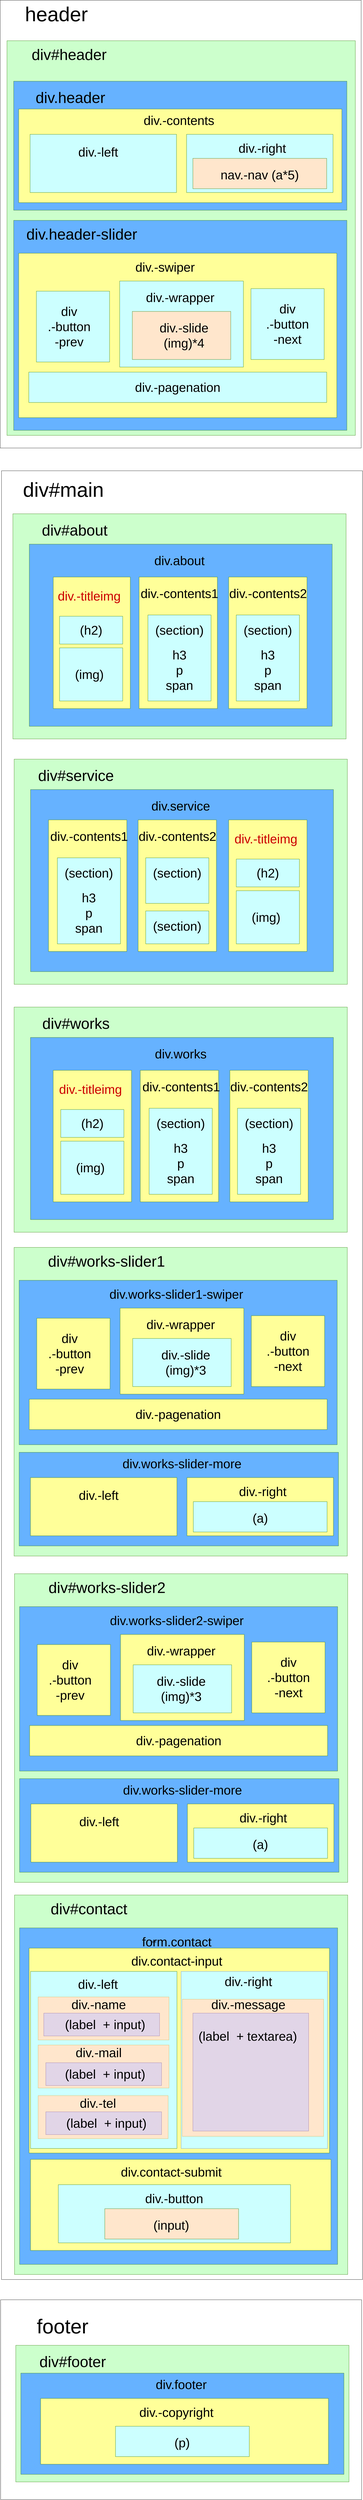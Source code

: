 <mxfile>
    <diagram id="SewuDVyJtnIyIofYorJH" name="ページ1">
        <mxGraphModel dx="1600" dy="2600" grid="1" gridSize="10" guides="1" tooltips="1" connect="1" arrows="1" fold="1" page="1" pageScale="1" pageWidth="1500" pageHeight="10000" math="0" shadow="0">
            <root>
                <mxCell id="0"/>
                <mxCell id="1" parent="0"/>
                <mxCell id="4" value="" style="rounded=0;whiteSpace=wrap;html=1;fillColor=#FFFFFF;" parent="1" vertex="1">
                    <mxGeometry x="35" y="1940" width="1430" height="7150" as="geometry"/>
                </mxCell>
                <mxCell id="236" value="" style="rounded=0;whiteSpace=wrap;html=1;fillColor=#CCFFCC;fontColor=#ffffff;strokeColor=#2D7600;" parent="1" vertex="1">
                    <mxGeometry x="86.5" y="7570" width="1320" height="1500" as="geometry"/>
                </mxCell>
                <mxCell id="238" value="" style="rounded=0;whiteSpace=wrap;html=1;fillColor=#66B2FF;fontColor=#ffffff;strokeColor=#2D7600;" parent="1" vertex="1">
                    <mxGeometry x="106.5" y="7700" width="1260" height="1330" as="geometry"/>
                </mxCell>
                <mxCell id="283" value="" style="rounded=0;whiteSpace=wrap;html=1;fillColor=#FFFF99;fontColor=#ffffff;strokeColor=#2D7600;" parent="1" vertex="1">
                    <mxGeometry x="144.12" y="7780" width="1190" height="810" as="geometry"/>
                </mxCell>
                <mxCell id="279" value="" style="rounded=0;whiteSpace=wrap;html=1;fillColor=#CCFFFF;strokeColor=#6c8ebf;" parent="1" vertex="1">
                    <mxGeometry x="746.5" y="7872" width="580" height="700" as="geometry"/>
                </mxCell>
                <mxCell id="278" value="" style="rounded=0;whiteSpace=wrap;html=1;fillColor=#CCFFFF;fontColor=#ffffff;strokeColor=#2D7600;" parent="1" vertex="1">
                    <mxGeometry x="150" y="7872" width="580" height="700" as="geometry"/>
                </mxCell>
                <mxCell id="273" value="" style="rounded=0;whiteSpace=wrap;html=1;fillColor=#FFFF99;fontColor=#ffffff;strokeColor=#2D7600;" parent="1" vertex="1">
                    <mxGeometry x="150" y="8615" width="1190" height="360" as="geometry"/>
                </mxCell>
                <mxCell id="3" value="" style="rounded=0;whiteSpace=wrap;html=1;fillColor=#FFFFFF;" parent="1" vertex="1">
                    <mxGeometry x="29.75" y="80" width="1430" height="1770" as="geometry"/>
                </mxCell>
                <mxCell id="269" value="" style="rounded=0;whiteSpace=wrap;html=1;fillColor=#CCFFCC;fontColor=#ffffff;strokeColor=#2D7600;" parent="1" vertex="1">
                    <mxGeometry x="56.63" y="240" width="1380" height="1560" as="geometry"/>
                </mxCell>
                <mxCell id="5" value="" style="rounded=0;whiteSpace=wrap;html=1;fillColor=#FFFFFF;" parent="1" vertex="1">
                    <mxGeometry x="31.5" y="9170" width="1430" height="790" as="geometry"/>
                </mxCell>
                <mxCell id="6" value="Text" style="text;html=1;strokeColor=none;fillColor=none;align=center;verticalAlign=middle;whiteSpace=wrap;rounded=0;" parent="1" vertex="1">
                    <mxGeometry x="603.13" y="1120" width="60" height="30" as="geometry"/>
                </mxCell>
                <mxCell id="7" value="header" style="text;html=1;align=center;verticalAlign=middle;whiteSpace=wrap;rounded=0;fontColor=#000000;fontSize=80;" parent="1" vertex="1">
                    <mxGeometry x="34.75" y="80" width="435" height="110" as="geometry"/>
                </mxCell>
                <mxCell id="8" value="div#main" style="text;html=1;align=center;verticalAlign=middle;whiteSpace=wrap;rounded=0;fontColor=#000000;fontSize=80;" parent="1" vertex="1">
                    <mxGeometry x="60" y="1960" width="440" height="110" as="geometry"/>
                </mxCell>
                <mxCell id="9" value="footer" style="text;html=1;align=center;verticalAlign=middle;whiteSpace=wrap;rounded=0;fontColor=#000000;fontSize=80;" parent="1" vertex="1">
                    <mxGeometry x="56.63" y="9220" width="440" height="110" as="geometry"/>
                </mxCell>
                <mxCell id="10" value="" style="rounded=0;whiteSpace=wrap;html=1;fillColor=#66B2FF;fontColor=#ffffff;strokeColor=#2D7600;" parent="1" vertex="1">
                    <mxGeometry x="83.13" y="400" width="1320" height="510" as="geometry"/>
                </mxCell>
                <mxCell id="11" value="div.header" style="text;html=1;align=center;verticalAlign=middle;whiteSpace=wrap;rounded=0;fontColor=#000000;fontSize=60;" parent="1" vertex="1">
                    <mxGeometry x="88.13" y="410" width="440" height="110" as="geometry"/>
                </mxCell>
                <mxCell id="12" value="" style="rounded=0;whiteSpace=wrap;html=1;fillColor=#FFFF99;fontColor=#ffffff;strokeColor=#2D7600;" parent="1" vertex="1">
                    <mxGeometry x="103.13" y="510" width="1280" height="370" as="geometry"/>
                </mxCell>
                <mxCell id="15" value="" style="rounded=0;whiteSpace=wrap;html=1;fillColor=#CCFFFF;fontColor=#ffffff;strokeColor=#2D7600;" parent="1" vertex="1">
                    <mxGeometry x="768.13" y="610" width="580" height="230" as="geometry"/>
                </mxCell>
                <mxCell id="16" value="div.-right" style="text;html=1;align=center;verticalAlign=middle;whiteSpace=wrap;rounded=0;fontColor=#000000;fontSize=50;" parent="1" vertex="1">
                    <mxGeometry x="848.13" y="610" width="440" height="110" as="geometry"/>
                </mxCell>
                <mxCell id="17" value="" style="rounded=0;whiteSpace=wrap;html=1;fillColor=#FFE6CC;fontColor=#ffffff;strokeColor=#2D7600;" parent="1" vertex="1">
                    <mxGeometry x="793.13" y="705" width="530" height="120" as="geometry"/>
                </mxCell>
                <mxCell id="18" value="nav.-nav (a*5)" style="text;html=1;align=center;verticalAlign=middle;whiteSpace=wrap;rounded=0;fontColor=#000000;fontSize=50;" parent="1" vertex="1">
                    <mxGeometry x="838.13" y="715" width="440" height="110" as="geometry"/>
                </mxCell>
                <mxCell id="19" value="" style="rounded=0;whiteSpace=wrap;html=1;fillColor=#66B2FF;fontColor=#ffffff;strokeColor=#2D7600;" parent="1" vertex="1">
                    <mxGeometry x="83.13" y="950" width="1320" height="830" as="geometry"/>
                </mxCell>
                <mxCell id="20" value="div.header-slider" style="text;html=1;align=center;verticalAlign=middle;whiteSpace=wrap;rounded=0;fontColor=#000000;fontSize=60;" parent="1" vertex="1">
                    <mxGeometry x="83.13" y="950" width="540" height="110" as="geometry"/>
                </mxCell>
                <mxCell id="21" value="" style="rounded=0;whiteSpace=wrap;html=1;fillColor=#FFFF99;fontColor=#ffffff;strokeColor=#2D7600;" parent="1" vertex="1">
                    <mxGeometry x="103.13" y="1080" width="1260" height="650" as="geometry"/>
                </mxCell>
                <mxCell id="22" value="div.-swiper" style="text;html=1;align=center;verticalAlign=middle;whiteSpace=wrap;rounded=0;fontColor=#000000;fontSize=50;" parent="1" vertex="1">
                    <mxGeometry x="463.13" y="1080" width="440" height="110" as="geometry"/>
                </mxCell>
                <mxCell id="24" value="" style="rounded=0;whiteSpace=wrap;html=1;fillColor=#CCFFFF;fontColor=#ffffff;strokeColor=#2D7600;" parent="1" vertex="1">
                    <mxGeometry x="503.13" y="1190" width="490" height="340" as="geometry"/>
                </mxCell>
                <mxCell id="25" value="div.-wrapper" style="text;html=1;align=center;verticalAlign=middle;whiteSpace=wrap;rounded=0;fontColor=#000000;fontSize=50;" parent="1" vertex="1">
                    <mxGeometry x="523.13" y="1210" width="440" height="90" as="geometry"/>
                </mxCell>
                <mxCell id="26" value="" style="rounded=0;whiteSpace=wrap;html=1;fillColor=#CCFFFF;fontColor=#ffffff;strokeColor=#2D7600;" parent="1" vertex="1">
                    <mxGeometry x="173.13" y="1230" width="290" height="280" as="geometry"/>
                </mxCell>
                <mxCell id="27" value="" style="rounded=0;whiteSpace=wrap;html=1;fillColor=#CCFFFF;fontColor=#ffffff;strokeColor=#2D7600;" parent="1" vertex="1">
                    <mxGeometry x="1023.13" y="1220" width="290" height="280" as="geometry"/>
                </mxCell>
                <mxCell id="28" value="div&lt;br&gt;.-button&lt;br&gt;-prev" style="text;html=1;align=center;verticalAlign=middle;whiteSpace=wrap;rounded=0;fontColor=#000000;fontSize=50;" parent="1" vertex="1">
                    <mxGeometry x="183.13" y="1270" width="240" height="200" as="geometry"/>
                </mxCell>
                <mxCell id="29" value="div&lt;br&gt;.-button&lt;br&gt;-next" style="text;html=1;align=center;verticalAlign=middle;whiteSpace=wrap;rounded=0;fontColor=#000000;fontSize=50;" parent="1" vertex="1">
                    <mxGeometry x="1048.13" y="1260" width="240" height="200" as="geometry"/>
                </mxCell>
                <mxCell id="31" value="" style="rounded=0;whiteSpace=wrap;html=1;fillColor=#CCFFFF;fontColor=#ffffff;strokeColor=#2D7600;" parent="1" vertex="1">
                    <mxGeometry x="143.13" y="1550" width="1180" height="120" as="geometry"/>
                </mxCell>
                <mxCell id="32" value="div.-pagenation" style="text;html=1;align=center;verticalAlign=middle;whiteSpace=wrap;rounded=0;fontColor=#000000;fontSize=50;" parent="1" vertex="1">
                    <mxGeometry x="443.13" y="1570" width="580" height="80" as="geometry"/>
                </mxCell>
                <mxCell id="33" value="" style="rounded=0;whiteSpace=wrap;html=1;fillColor=#FFE6CC;fontColor=#ffffff;strokeColor=#2D7600;" parent="1" vertex="1">
                    <mxGeometry x="553.13" y="1310" width="390" height="190" as="geometry"/>
                </mxCell>
                <mxCell id="34" value="div.-slide&lt;br&gt;(img)*4" style="text;html=1;align=center;verticalAlign=middle;whiteSpace=wrap;rounded=0;fontColor=#000000;fontSize=50;" parent="1" vertex="1">
                    <mxGeometry x="538.13" y="1332.5" width="440" height="145" as="geometry"/>
                </mxCell>
                <mxCell id="35" value="" style="rounded=0;whiteSpace=wrap;html=1;fillColor=#CCFFCC;fontColor=#ffffff;strokeColor=#2D7600;" parent="1" vertex="1">
                    <mxGeometry x="80" y="2110" width="1320" height="890" as="geometry"/>
                </mxCell>
                <mxCell id="44" value="" style="rounded=0;whiteSpace=wrap;html=1;fillColor=#CCFFFF;fontColor=#ffffff;strokeColor=#2D7600;" parent="1" vertex="1">
                    <mxGeometry x="148.13" y="610" width="580" height="230" as="geometry"/>
                </mxCell>
                <mxCell id="36" value="div#about" style="text;html=1;align=center;verticalAlign=middle;whiteSpace=wrap;rounded=0;fontColor=#000000;fontSize=60;" parent="1" vertex="1">
                    <mxGeometry x="105" y="2120" width="440" height="110" as="geometry"/>
                </mxCell>
                <mxCell id="39" value="" style="rounded=0;whiteSpace=wrap;html=1;fillColor=#66B2FF;fontColor=#ffffff;strokeColor=#2D7600;gradientColor=none;" parent="1" vertex="1">
                    <mxGeometry x="145" y="2230" width="1200" height="720" as="geometry"/>
                </mxCell>
                <mxCell id="13" value="div.-left" style="text;html=1;align=center;verticalAlign=middle;whiteSpace=wrap;rounded=0;fontColor=#000000;fontSize=50;" parent="1" vertex="1">
                    <mxGeometry x="198.13" y="625" width="440" height="110" as="geometry"/>
                </mxCell>
                <mxCell id="46" value="div.-contents" style="text;html=1;align=center;verticalAlign=middle;whiteSpace=wrap;rounded=0;fontColor=#000000;fontSize=50;" parent="1" vertex="1">
                    <mxGeometry x="518.13" y="500" width="440" height="110" as="geometry"/>
                </mxCell>
                <mxCell id="47" value="div.about" style="text;html=1;align=center;verticalAlign=middle;whiteSpace=wrap;rounded=0;fontColor=#000000;fontSize=50;" parent="1" vertex="1">
                    <mxGeometry x="520" y="2240" width="440" height="110" as="geometry"/>
                </mxCell>
                <mxCell id="49" value="" style="rounded=0;whiteSpace=wrap;html=1;fillColor=#FFFF99;fontColor=#ffffff;strokeColor=#2D7600;" parent="1" vertex="1">
                    <mxGeometry x="240" y="2360" width="305" height="520" as="geometry"/>
                </mxCell>
                <mxCell id="51" value="" style="rounded=0;whiteSpace=wrap;html=1;fillColor=#FFFF99;fontColor=#ffffff;strokeColor=#2D7600;" parent="1" vertex="1">
                    <mxGeometry x="580" y="2360" width="310" height="520" as="geometry"/>
                </mxCell>
                <mxCell id="52" value="" style="rounded=0;whiteSpace=wrap;html=1;fillColor=#FFFF99;fontColor=#ffffff;strokeColor=#2D7600;" parent="1" vertex="1">
                    <mxGeometry x="935" y="2360" width="310" height="520" as="geometry"/>
                </mxCell>
                <mxCell id="53" value="div.-titleimg" style="text;html=1;align=center;verticalAlign=middle;whiteSpace=wrap;rounded=0;fontColor=#CC0000;fontSize=50;" parent="1" vertex="1">
                    <mxGeometry x="255" y="2380" width="255" height="110" as="geometry"/>
                </mxCell>
                <mxCell id="54" value="div.-contents1" style="text;html=1;align=center;verticalAlign=middle;whiteSpace=wrap;rounded=0;fontColor=#000000;fontSize=50;" parent="1" vertex="1">
                    <mxGeometry x="571" y="2370" width="337.5" height="110" as="geometry"/>
                </mxCell>
                <mxCell id="56" value="div.-contents2" style="text;html=1;align=center;verticalAlign=middle;whiteSpace=wrap;rounded=0;fontColor=#000000;fontSize=50;" parent="1" vertex="1">
                    <mxGeometry x="922.25" y="2370" width="337.5" height="110" as="geometry"/>
                </mxCell>
                <mxCell id="57" value="" style="rounded=0;whiteSpace=wrap;html=1;fillColor=#CCFFFF;fontColor=#ffffff;strokeColor=#2D7600;" parent="1" vertex="1">
                    <mxGeometry x="265" y="2515" width="250" height="110" as="geometry"/>
                </mxCell>
                <mxCell id="58" value="" style="rounded=0;whiteSpace=wrap;html=1;fillColor=#CCFFFF;fontColor=#ffffff;strokeColor=#2D7600;" parent="1" vertex="1">
                    <mxGeometry x="265" y="2640" width="250" height="210" as="geometry"/>
                </mxCell>
                <mxCell id="59" value="(h2)" style="text;html=1;align=center;verticalAlign=middle;whiteSpace=wrap;rounded=0;fontColor=#000000;fontSize=50;" parent="1" vertex="1">
                    <mxGeometry x="300" y="2515" width="180" height="110" as="geometry"/>
                </mxCell>
                <mxCell id="60" value="(img)" style="text;html=1;align=center;verticalAlign=middle;whiteSpace=wrap;rounded=0;fontColor=#000000;fontSize=50;" parent="1" vertex="1">
                    <mxGeometry x="292.5" y="2690" width="180" height="110" as="geometry"/>
                </mxCell>
                <mxCell id="61" value="" style="rounded=0;whiteSpace=wrap;html=1;fillColor=#CCFFFF;fontColor=#ffffff;strokeColor=#2D7600;" parent="1" vertex="1">
                    <mxGeometry x="615" y="2510" width="250" height="340" as="geometry"/>
                </mxCell>
                <mxCell id="62" value="(section)" style="text;html=1;align=center;verticalAlign=middle;whiteSpace=wrap;rounded=0;fontColor=#000000;fontSize=50;" parent="1" vertex="1">
                    <mxGeometry x="650" y="2515" width="180" height="110" as="geometry"/>
                </mxCell>
                <mxCell id="65" value="h3&lt;br&gt;p&lt;br&gt;span" style="text;html=1;align=center;verticalAlign=middle;whiteSpace=wrap;rounded=0;fontColor=#000000;fontSize=50;" parent="1" vertex="1">
                    <mxGeometry x="650" y="2625" width="180" height="205" as="geometry"/>
                </mxCell>
                <mxCell id="66" value="" style="rounded=0;whiteSpace=wrap;html=1;fillColor=#CCFFFF;fontColor=#ffffff;strokeColor=#2D7600;" parent="1" vertex="1">
                    <mxGeometry x="965" y="2510" width="250" height="340" as="geometry"/>
                </mxCell>
                <mxCell id="67" value="(section)" style="text;html=1;align=center;verticalAlign=middle;whiteSpace=wrap;rounded=0;fontColor=#000000;fontSize=50;" parent="1" vertex="1">
                    <mxGeometry x="1000" y="2515" width="180" height="110" as="geometry"/>
                </mxCell>
                <mxCell id="68" value="h3&lt;br&gt;p&lt;br&gt;span" style="text;html=1;align=center;verticalAlign=middle;whiteSpace=wrap;rounded=0;fontColor=#000000;fontSize=50;" parent="1" vertex="1">
                    <mxGeometry x="1000" y="2625" width="180" height="205" as="geometry"/>
                </mxCell>
                <mxCell id="71" value="" style="rounded=0;whiteSpace=wrap;html=1;fillColor=#CCFFCC;fontColor=#ffffff;strokeColor=#2D7600;" parent="1" vertex="1">
                    <mxGeometry x="85" y="3080" width="1320" height="890" as="geometry"/>
                </mxCell>
                <mxCell id="72" value="div#service" style="text;html=1;align=center;verticalAlign=middle;whiteSpace=wrap;rounded=0;fontColor=#000000;fontSize=60;" parent="1" vertex="1">
                    <mxGeometry x="110" y="3090" width="440" height="110" as="geometry"/>
                </mxCell>
                <mxCell id="73" value="" style="rounded=0;whiteSpace=wrap;html=1;fillColor=#66B2FF;fontColor=#ffffff;strokeColor=#2D7600;gradientColor=none;" parent="1" vertex="1">
                    <mxGeometry x="150" y="3200" width="1200" height="720" as="geometry"/>
                </mxCell>
                <mxCell id="74" value="div.service" style="text;html=1;align=center;verticalAlign=middle;whiteSpace=wrap;rounded=0;fontColor=#000000;fontSize=50;" parent="1" vertex="1">
                    <mxGeometry x="525" y="3210" width="440" height="110" as="geometry"/>
                </mxCell>
                <mxCell id="75" value="" style="rounded=0;whiteSpace=wrap;html=1;fillColor=#FFFF99;fontColor=#ffffff;strokeColor=#2D7600;" parent="1" vertex="1">
                    <mxGeometry x="935" y="3320" width="310" height="520" as="geometry"/>
                </mxCell>
                <mxCell id="78" value="div.-titleimg" style="text;html=1;align=center;verticalAlign=middle;whiteSpace=wrap;rounded=0;fontColor=#CC0000;fontSize=50;" parent="1" vertex="1">
                    <mxGeometry x="955" y="3340" width="255" height="110" as="geometry"/>
                </mxCell>
                <mxCell id="81" value="" style="rounded=0;whiteSpace=wrap;html=1;fillColor=#CCFFFF;fontColor=#ffffff;strokeColor=#2D7600;" parent="1" vertex="1">
                    <mxGeometry x="965" y="3475" width="250" height="110" as="geometry"/>
                </mxCell>
                <mxCell id="82" value="" style="rounded=0;whiteSpace=wrap;html=1;fillColor=#CCFFFF;fontColor=#ffffff;strokeColor=#2D7600;" parent="1" vertex="1">
                    <mxGeometry x="965" y="3600" width="250" height="210" as="geometry"/>
                </mxCell>
                <mxCell id="83" value="(h2)" style="text;html=1;align=center;verticalAlign=middle;whiteSpace=wrap;rounded=0;fontColor=#000000;fontSize=50;" parent="1" vertex="1">
                    <mxGeometry x="1000" y="3475" width="180" height="110" as="geometry"/>
                </mxCell>
                <mxCell id="84" value="(img)" style="text;html=1;align=center;verticalAlign=middle;whiteSpace=wrap;rounded=0;fontColor=#000000;fontSize=50;" parent="1" vertex="1">
                    <mxGeometry x="992.5" y="3650" width="180" height="110" as="geometry"/>
                </mxCell>
                <mxCell id="111" value="" style="rounded=0;whiteSpace=wrap;html=1;fillColor=#CCFFCC;fontColor=#ffffff;strokeColor=#2D7600;" parent="1" vertex="1">
                    <mxGeometry x="84.75" y="4060" width="1320" height="890" as="geometry"/>
                </mxCell>
                <mxCell id="112" value="div#works" style="text;html=1;align=center;verticalAlign=middle;whiteSpace=wrap;rounded=0;fontColor=#000000;fontSize=60;" parent="1" vertex="1">
                    <mxGeometry x="109.75" y="4070" width="440" height="110" as="geometry"/>
                </mxCell>
                <mxCell id="113" value="" style="rounded=0;whiteSpace=wrap;html=1;fillColor=#66B2FF;fontColor=#ffffff;strokeColor=#2D7600;gradientColor=none;" parent="1" vertex="1">
                    <mxGeometry x="149.75" y="4180" width="1200" height="720" as="geometry"/>
                </mxCell>
                <mxCell id="114" value="div.works" style="text;html=1;align=center;verticalAlign=middle;whiteSpace=wrap;rounded=0;fontColor=#000000;fontSize=50;" parent="1" vertex="1">
                    <mxGeometry x="524.75" y="4190" width="440" height="110" as="geometry"/>
                </mxCell>
                <mxCell id="115" value="" style="rounded=0;whiteSpace=wrap;html=1;fillColor=#FFFF99;fontColor=#ffffff;strokeColor=#2D7600;" parent="1" vertex="1">
                    <mxGeometry x="239.75" y="4310" width="310" height="520" as="geometry"/>
                </mxCell>
                <mxCell id="116" value="" style="rounded=0;whiteSpace=wrap;html=1;fillColor=#FFFF99;fontColor=#ffffff;strokeColor=#2D7600;" parent="1" vertex="1">
                    <mxGeometry x="584.75" y="4310" width="310" height="520" as="geometry"/>
                </mxCell>
                <mxCell id="117" value="" style="rounded=0;whiteSpace=wrap;html=1;fillColor=#FFFF99;fontColor=#ffffff;strokeColor=#2D7600;" parent="1" vertex="1">
                    <mxGeometry x="939.75" y="4310" width="310" height="520" as="geometry"/>
                </mxCell>
                <mxCell id="118" value="div.-titleimg" style="text;html=1;align=center;verticalAlign=middle;whiteSpace=wrap;rounded=0;fontColor=#CC0000;fontSize=50;" parent="1" vertex="1">
                    <mxGeometry x="259.75" y="4330" width="255" height="110" as="geometry"/>
                </mxCell>
                <mxCell id="119" value="div.-contents1" style="text;html=1;align=center;verticalAlign=middle;whiteSpace=wrap;rounded=0;fontColor=#000000;fontSize=50;" parent="1" vertex="1">
                    <mxGeometry x="577.75" y="4320" width="337.5" height="110" as="geometry"/>
                </mxCell>
                <mxCell id="120" value="div.-contents2" style="text;html=1;align=center;verticalAlign=middle;whiteSpace=wrap;rounded=0;fontColor=#000000;fontSize=50;" parent="1" vertex="1">
                    <mxGeometry x="926" y="4320" width="337.5" height="110" as="geometry"/>
                </mxCell>
                <mxCell id="121" value="" style="rounded=0;whiteSpace=wrap;html=1;fillColor=#CCFFFF;fontColor=#ffffff;strokeColor=#2D7600;" parent="1" vertex="1">
                    <mxGeometry x="269.75" y="4465" width="250" height="110" as="geometry"/>
                </mxCell>
                <mxCell id="122" value="" style="rounded=0;whiteSpace=wrap;html=1;fillColor=#CCFFFF;fontColor=#ffffff;strokeColor=#2D7600;" parent="1" vertex="1">
                    <mxGeometry x="269.75" y="4590" width="250" height="210" as="geometry"/>
                </mxCell>
                <mxCell id="123" value="(h2)" style="text;html=1;align=center;verticalAlign=middle;whiteSpace=wrap;rounded=0;fontColor=#000000;fontSize=50;" parent="1" vertex="1">
                    <mxGeometry x="304.75" y="4465" width="180" height="110" as="geometry"/>
                </mxCell>
                <mxCell id="124" value="(img)" style="text;html=1;align=center;verticalAlign=middle;whiteSpace=wrap;rounded=0;fontColor=#000000;fontSize=50;" parent="1" vertex="1">
                    <mxGeometry x="297.25" y="4640" width="180" height="110" as="geometry"/>
                </mxCell>
                <mxCell id="125" value="" style="rounded=0;whiteSpace=wrap;html=1;fillColor=#CCFFFF;fontColor=#ffffff;strokeColor=#2D7600;" parent="1" vertex="1">
                    <mxGeometry x="619.75" y="4460" width="250" height="340" as="geometry"/>
                </mxCell>
                <mxCell id="126" value="(section)" style="text;html=1;align=center;verticalAlign=middle;whiteSpace=wrap;rounded=0;fontColor=#000000;fontSize=50;" parent="1" vertex="1">
                    <mxGeometry x="654.75" y="4465" width="180" height="110" as="geometry"/>
                </mxCell>
                <mxCell id="127" value="h3&lt;br&gt;p&lt;br&gt;span" style="text;html=1;align=center;verticalAlign=middle;whiteSpace=wrap;rounded=0;fontColor=#000000;fontSize=50;" parent="1" vertex="1">
                    <mxGeometry x="654.75" y="4575" width="180" height="205" as="geometry"/>
                </mxCell>
                <mxCell id="128" value="" style="rounded=0;whiteSpace=wrap;html=1;fillColor=#CCFFFF;fontColor=#ffffff;strokeColor=#2D7600;" parent="1" vertex="1">
                    <mxGeometry x="969.75" y="4460" width="250" height="340" as="geometry"/>
                </mxCell>
                <mxCell id="129" value="(section)" style="text;html=1;align=center;verticalAlign=middle;whiteSpace=wrap;rounded=0;fontColor=#000000;fontSize=50;" parent="1" vertex="1">
                    <mxGeometry x="1004.75" y="4465" width="180" height="110" as="geometry"/>
                </mxCell>
                <mxCell id="130" value="h3&lt;br&gt;p&lt;br&gt;span" style="text;html=1;align=center;verticalAlign=middle;whiteSpace=wrap;rounded=0;fontColor=#000000;fontSize=50;" parent="1" vertex="1">
                    <mxGeometry x="1004.75" y="4575" width="180" height="205" as="geometry"/>
                </mxCell>
                <mxCell id="131" value="" style="rounded=0;whiteSpace=wrap;html=1;fillColor=#FFFF99;fontColor=#ffffff;strokeColor=#2D7600;" parent="1" vertex="1">
                    <mxGeometry x="221.25" y="3320" width="310" height="520" as="geometry"/>
                </mxCell>
                <mxCell id="132" value="" style="rounded=0;whiteSpace=wrap;html=1;fillColor=#FFFF99;fontColor=#ffffff;strokeColor=#2D7600;" parent="1" vertex="1">
                    <mxGeometry x="576.25" y="3320" width="310" height="520" as="geometry"/>
                </mxCell>
                <mxCell id="133" value="div.-contents1" style="text;html=1;align=center;verticalAlign=middle;whiteSpace=wrap;rounded=0;fontColor=#000000;fontSize=50;" parent="1" vertex="1">
                    <mxGeometry x="213.25" y="3330" width="337.5" height="110" as="geometry"/>
                </mxCell>
                <mxCell id="134" value="div.-contents2" style="text;html=1;align=center;verticalAlign=middle;whiteSpace=wrap;rounded=0;fontColor=#000000;fontSize=50;" parent="1" vertex="1">
                    <mxGeometry x="562.5" y="3330" width="337.5" height="110" as="geometry"/>
                </mxCell>
                <mxCell id="135" value="" style="rounded=0;whiteSpace=wrap;html=1;fillColor=#CCFFFF;fontColor=#ffffff;strokeColor=#2D7600;" parent="1" vertex="1">
                    <mxGeometry x="256.25" y="3470" width="250" height="340" as="geometry"/>
                </mxCell>
                <mxCell id="136" value="(section)" style="text;html=1;align=center;verticalAlign=middle;whiteSpace=wrap;rounded=0;fontColor=#000000;fontSize=50;" parent="1" vertex="1">
                    <mxGeometry x="291.25" y="3475" width="180" height="110" as="geometry"/>
                </mxCell>
                <mxCell id="137" value="h3&lt;br&gt;p&lt;br&gt;span" style="text;html=1;align=center;verticalAlign=middle;whiteSpace=wrap;rounded=0;fontColor=#000000;fontSize=50;" parent="1" vertex="1">
                    <mxGeometry x="291.25" y="3585" width="180" height="205" as="geometry"/>
                </mxCell>
                <mxCell id="138" value="" style="rounded=0;whiteSpace=wrap;html=1;fillColor=#CCFFFF;fontColor=#ffffff;strokeColor=#2D7600;" parent="1" vertex="1">
                    <mxGeometry x="606.25" y="3470" width="250" height="180" as="geometry"/>
                </mxCell>
                <mxCell id="139" value="(section)" style="text;html=1;align=center;verticalAlign=middle;whiteSpace=wrap;rounded=0;fontColor=#000000;fontSize=50;" parent="1" vertex="1">
                    <mxGeometry x="641.25" y="3475" width="180" height="110" as="geometry"/>
                </mxCell>
                <mxCell id="141" value="Text" style="text;html=1;strokeColor=none;fillColor=none;align=center;verticalAlign=middle;whiteSpace=wrap;rounded=0;" parent="1" vertex="1">
                    <mxGeometry x="604.75" y="5180" width="60" height="30" as="geometry"/>
                </mxCell>
                <mxCell id="142" value="" style="rounded=0;whiteSpace=wrap;html=1;fillColor=#CCFFCC;fontColor=#ffffff;strokeColor=#2D7600;" parent="1" vertex="1">
                    <mxGeometry x="84.75" y="5010" width="1320" height="1220" as="geometry"/>
                </mxCell>
                <mxCell id="143" value="div#works-slider1" style="text;html=1;align=center;verticalAlign=middle;whiteSpace=wrap;rounded=0;fontColor=#000000;fontSize=60;" parent="1" vertex="1">
                    <mxGeometry x="181" y="5010" width="540" height="110" as="geometry"/>
                </mxCell>
                <mxCell id="144" value="" style="rounded=0;whiteSpace=wrap;html=1;fillColor=#66B2FF;fontColor=#ffffff;strokeColor=#2D7600;" parent="1" vertex="1">
                    <mxGeometry x="104.75" y="5140" width="1260" height="650" as="geometry"/>
                </mxCell>
                <mxCell id="145" value="div.works-slider1-swiper" style="text;html=1;align=center;verticalAlign=middle;whiteSpace=wrap;rounded=0;fontColor=#000000;fontSize=50;" parent="1" vertex="1">
                    <mxGeometry x="399.75" y="5140" width="655.25" height="110" as="geometry"/>
                </mxCell>
                <mxCell id="146" value="" style="rounded=0;whiteSpace=wrap;html=1;fillColor=#FFFF99;fontColor=#ffffff;strokeColor=#2D7600;" parent="1" vertex="1">
                    <mxGeometry x="504.75" y="5250" width="490" height="340" as="geometry"/>
                </mxCell>
                <mxCell id="147" value="div.-wrapper" style="text;html=1;align=center;verticalAlign=middle;whiteSpace=wrap;rounded=0;fontColor=#000000;fontSize=50;" parent="1" vertex="1">
                    <mxGeometry x="524.75" y="5270" width="440" height="90" as="geometry"/>
                </mxCell>
                <mxCell id="148" value="" style="rounded=0;whiteSpace=wrap;html=1;fillColor=#FFFF99;fontColor=#ffffff;strokeColor=#2D7600;" parent="1" vertex="1">
                    <mxGeometry x="174.75" y="5290" width="290" height="280" as="geometry"/>
                </mxCell>
                <mxCell id="149" value="" style="rounded=0;whiteSpace=wrap;html=1;fillColor=#FFFF99;fontColor=#ffffff;strokeColor=#2D7600;" parent="1" vertex="1">
                    <mxGeometry x="1024.75" y="5280" width="290" height="280" as="geometry"/>
                </mxCell>
                <mxCell id="150" value="div&lt;br&gt;.-button&lt;br&gt;-prev" style="text;html=1;align=center;verticalAlign=middle;whiteSpace=wrap;rounded=0;fontColor=#000000;fontSize=50;" parent="1" vertex="1">
                    <mxGeometry x="184.75" y="5330" width="240" height="200" as="geometry"/>
                </mxCell>
                <mxCell id="151" value="div&lt;br&gt;.-button&lt;br&gt;-next" style="text;html=1;align=center;verticalAlign=middle;whiteSpace=wrap;rounded=0;fontColor=#000000;fontSize=50;" parent="1" vertex="1">
                    <mxGeometry x="1049.75" y="5320" width="240" height="200" as="geometry"/>
                </mxCell>
                <mxCell id="152" value="" style="rounded=0;whiteSpace=wrap;html=1;fillColor=#FFFF99;fontColor=#ffffff;strokeColor=#2D7600;" parent="1" vertex="1">
                    <mxGeometry x="144.75" y="5610" width="1180" height="120" as="geometry"/>
                </mxCell>
                <mxCell id="153" value="div.-pagenation" style="text;html=1;align=center;verticalAlign=middle;whiteSpace=wrap;rounded=0;fontColor=#000000;fontSize=50;" parent="1" vertex="1">
                    <mxGeometry x="444.75" y="5630" width="580" height="80" as="geometry"/>
                </mxCell>
                <mxCell id="154" value="" style="rounded=0;whiteSpace=wrap;html=1;fillColor=#CCFFFF;fontColor=#ffffff;strokeColor=#2D7600;" parent="1" vertex="1">
                    <mxGeometry x="554.75" y="5370" width="390" height="190" as="geometry"/>
                </mxCell>
                <mxCell id="155" value="div.-slide&lt;br&gt;(img)*3" style="text;html=1;align=center;verticalAlign=middle;whiteSpace=wrap;rounded=0;fontColor=#000000;fontSize=50;" parent="1" vertex="1">
                    <mxGeometry x="545" y="5392.5" width="440" height="145" as="geometry"/>
                </mxCell>
                <mxCell id="172" value="" style="rounded=0;whiteSpace=wrap;html=1;fillColor=#66B2FF;fontColor=#ffffff;strokeColor=#2D7600;" parent="1" vertex="1">
                    <mxGeometry x="104.75" y="5820" width="1265.25" height="370" as="geometry"/>
                </mxCell>
                <mxCell id="173" value="" style="rounded=0;whiteSpace=wrap;html=1;fillColor=#FFFF99;fontColor=#ffffff;strokeColor=#2D7600;" parent="1" vertex="1">
                    <mxGeometry x="769.75" y="5920" width="580" height="230" as="geometry"/>
                </mxCell>
                <mxCell id="174" value="div.-right" style="text;html=1;align=center;verticalAlign=middle;whiteSpace=wrap;rounded=0;fontColor=#000000;fontSize=50;" parent="1" vertex="1">
                    <mxGeometry x="849.75" y="5920" width="440" height="110" as="geometry"/>
                </mxCell>
                <mxCell id="175" value="" style="rounded=0;whiteSpace=wrap;html=1;fillColor=#CCFFFF;fontColor=#ffffff;strokeColor=#2D7600;" parent="1" vertex="1">
                    <mxGeometry x="794.75" y="6015" width="530" height="120" as="geometry"/>
                </mxCell>
                <mxCell id="176" value="(a)" style="text;html=1;align=center;verticalAlign=middle;whiteSpace=wrap;rounded=0;fontColor=#000000;fontSize=50;" parent="1" vertex="1">
                    <mxGeometry x="839.75" y="6025" width="440" height="110" as="geometry"/>
                </mxCell>
                <mxCell id="177" value="" style="rounded=0;whiteSpace=wrap;html=1;fillColor=#FFFF99;fontColor=#ffffff;strokeColor=#2D7600;" parent="1" vertex="1">
                    <mxGeometry x="149.75" y="5920" width="580" height="230" as="geometry"/>
                </mxCell>
                <mxCell id="178" value="div.-left" style="text;html=1;align=center;verticalAlign=middle;whiteSpace=wrap;rounded=0;fontColor=#000000;fontSize=50;" parent="1" vertex="1">
                    <mxGeometry x="199.75" y="5935" width="440" height="110" as="geometry"/>
                </mxCell>
                <mxCell id="179" value="div.works-slider-more" style="text;html=1;align=center;verticalAlign=middle;whiteSpace=wrap;rounded=0;fontColor=#000000;fontSize=50;" parent="1" vertex="1">
                    <mxGeometry x="460" y="5810" width="580.25" height="110" as="geometry"/>
                </mxCell>
                <mxCell id="180" value="Text" style="text;html=1;strokeColor=none;fillColor=none;align=center;verticalAlign=middle;whiteSpace=wrap;rounded=0;" parent="1" vertex="1">
                    <mxGeometry x="606.5" y="6470" width="60" height="30" as="geometry"/>
                </mxCell>
                <mxCell id="181" value="" style="rounded=0;whiteSpace=wrap;html=1;fillColor=#CCFFCC;fontColor=#ffffff;strokeColor=#2D7600;" parent="1" vertex="1">
                    <mxGeometry x="86.5" y="6300" width="1320" height="1220" as="geometry"/>
                </mxCell>
                <mxCell id="182" value="div#works-slider2" style="text;html=1;align=center;verticalAlign=middle;whiteSpace=wrap;rounded=0;fontColor=#000000;fontSize=60;" parent="1" vertex="1">
                    <mxGeometry x="182.75" y="6300" width="540" height="110" as="geometry"/>
                </mxCell>
                <mxCell id="183" value="" style="rounded=0;whiteSpace=wrap;html=1;fillColor=#66B2FF;fontColor=#ffffff;strokeColor=#2D7600;" parent="1" vertex="1">
                    <mxGeometry x="106.5" y="6430" width="1260" height="650" as="geometry"/>
                </mxCell>
                <mxCell id="184" value="div.works-slider2-swiper" style="text;html=1;align=center;verticalAlign=middle;whiteSpace=wrap;rounded=0;fontColor=#000000;fontSize=50;" parent="1" vertex="1">
                    <mxGeometry x="401.5" y="6430" width="655.25" height="110" as="geometry"/>
                </mxCell>
                <mxCell id="185" value="" style="rounded=0;whiteSpace=wrap;html=1;fillColor=#FFFF99;fontColor=#ffffff;strokeColor=#2D7600;" parent="1" vertex="1">
                    <mxGeometry x="506.5" y="6540" width="490" height="340" as="geometry"/>
                </mxCell>
                <mxCell id="186" value="div.-wrapper" style="text;html=1;align=center;verticalAlign=middle;whiteSpace=wrap;rounded=0;fontColor=#000000;fontSize=50;" parent="1" vertex="1">
                    <mxGeometry x="526.5" y="6560" width="440" height="90" as="geometry"/>
                </mxCell>
                <mxCell id="187" value="" style="rounded=0;whiteSpace=wrap;html=1;fillColor=#FFFF99;fontColor=#ffffff;strokeColor=#2D7600;" parent="1" vertex="1">
                    <mxGeometry x="176.5" y="6580" width="290" height="280" as="geometry"/>
                </mxCell>
                <mxCell id="188" value="" style="rounded=0;whiteSpace=wrap;html=1;fillColor=#FFFF99;fontColor=#ffffff;strokeColor=#2D7600;" parent="1" vertex="1">
                    <mxGeometry x="1026.5" y="6570" width="290" height="280" as="geometry"/>
                </mxCell>
                <mxCell id="189" value="div&lt;br&gt;.-button&lt;br&gt;-prev" style="text;html=1;align=center;verticalAlign=middle;whiteSpace=wrap;rounded=0;fontColor=#000000;fontSize=50;" parent="1" vertex="1">
                    <mxGeometry x="186.5" y="6620" width="240" height="200" as="geometry"/>
                </mxCell>
                <mxCell id="190" value="div&lt;br&gt;.-button&lt;br&gt;-next" style="text;html=1;align=center;verticalAlign=middle;whiteSpace=wrap;rounded=0;fontColor=#000000;fontSize=50;" parent="1" vertex="1">
                    <mxGeometry x="1051.5" y="6610" width="240" height="200" as="geometry"/>
                </mxCell>
                <mxCell id="191" value="" style="rounded=0;whiteSpace=wrap;html=1;fillColor=#FFFF99;fontColor=#ffffff;strokeColor=#2D7600;" parent="1" vertex="1">
                    <mxGeometry x="146.5" y="6900" width="1180" height="120" as="geometry"/>
                </mxCell>
                <mxCell id="192" value="div.-pagenation" style="text;html=1;align=center;verticalAlign=middle;whiteSpace=wrap;rounded=0;fontColor=#000000;fontSize=50;" parent="1" vertex="1">
                    <mxGeometry x="446.5" y="6920" width="580" height="80" as="geometry"/>
                </mxCell>
                <mxCell id="193" value="" style="rounded=0;whiteSpace=wrap;html=1;fillColor=#CCFFFF;fontColor=#ffffff;strokeColor=#2D7600;" parent="1" vertex="1">
                    <mxGeometry x="556.5" y="6660" width="390" height="190" as="geometry"/>
                </mxCell>
                <mxCell id="194" value="div.-slide&lt;br&gt;(img)*3" style="text;html=1;align=center;verticalAlign=middle;whiteSpace=wrap;rounded=0;fontColor=#000000;fontSize=50;" parent="1" vertex="1">
                    <mxGeometry x="526.5" y="6682.5" width="440" height="145" as="geometry"/>
                </mxCell>
                <mxCell id="195" value="" style="rounded=0;whiteSpace=wrap;html=1;fillColor=#66B2FF;fontColor=#ffffff;strokeColor=#2D7600;" parent="1" vertex="1">
                    <mxGeometry x="106.5" y="7110" width="1265.25" height="370" as="geometry"/>
                </mxCell>
                <mxCell id="196" value="" style="rounded=0;whiteSpace=wrap;html=1;fillColor=#FFFF99;fontColor=#ffffff;strokeColor=#2D7600;" parent="1" vertex="1">
                    <mxGeometry x="771.5" y="7210" width="580" height="230" as="geometry"/>
                </mxCell>
                <mxCell id="197" value="div.-right" style="text;html=1;align=center;verticalAlign=middle;whiteSpace=wrap;rounded=0;fontColor=#000000;fontSize=50;" parent="1" vertex="1">
                    <mxGeometry x="851.5" y="7210" width="440" height="110" as="geometry"/>
                </mxCell>
                <mxCell id="198" value="" style="rounded=0;whiteSpace=wrap;html=1;fillColor=#CCFFFF;fontColor=#ffffff;strokeColor=#2D7600;" parent="1" vertex="1">
                    <mxGeometry x="796.5" y="7305" width="530" height="120" as="geometry"/>
                </mxCell>
                <mxCell id="199" value="(a)" style="text;html=1;align=center;verticalAlign=middle;whiteSpace=wrap;rounded=0;fontColor=#000000;fontSize=50;" parent="1" vertex="1">
                    <mxGeometry x="945.5" y="7315" width="228.5" height="110" as="geometry"/>
                </mxCell>
                <mxCell id="200" value="" style="rounded=0;whiteSpace=wrap;html=1;fillColor=#FFFF99;fontColor=#ffffff;strokeColor=#2D7600;" parent="1" vertex="1">
                    <mxGeometry x="151.5" y="7210" width="580" height="230" as="geometry"/>
                </mxCell>
                <mxCell id="201" value="div.-left" style="text;html=1;align=center;verticalAlign=middle;whiteSpace=wrap;rounded=0;fontColor=#000000;fontSize=50;" parent="1" vertex="1">
                    <mxGeometry x="201.5" y="7225" width="440" height="110" as="geometry"/>
                </mxCell>
                <mxCell id="202" value="div.works-slider-more" style="text;html=1;align=center;verticalAlign=middle;whiteSpace=wrap;rounded=0;fontColor=#000000;fontSize=50;" parent="1" vertex="1">
                    <mxGeometry x="461.75" y="7100" width="580.25" height="110" as="geometry"/>
                </mxCell>
                <mxCell id="215" value="" style="rounded=0;whiteSpace=wrap;html=1;fillColor=#CCFFCC;fontColor=#ffffff;strokeColor=#2D7600;" parent="1" vertex="1">
                    <mxGeometry x="91.5" y="9350" width="1320" height="540" as="geometry"/>
                </mxCell>
                <mxCell id="216" value="div#footer" style="text;html=1;align=center;verticalAlign=middle;whiteSpace=wrap;rounded=0;fontColor=#000000;fontSize=60;" parent="1" vertex="1">
                    <mxGeometry x="96.5" y="9360" width="440" height="110" as="geometry"/>
                </mxCell>
                <mxCell id="217" value="" style="rounded=0;whiteSpace=wrap;html=1;fillColor=#66B2FF;fontColor=#ffffff;strokeColor=#2D7600;" parent="1" vertex="1">
                    <mxGeometry x="111.5" y="9460" width="1280" height="400" as="geometry"/>
                </mxCell>
                <mxCell id="222" value="" style="rounded=0;whiteSpace=wrap;html=1;fillColor=#FFFF99;fontColor=#ffffff;strokeColor=#2D7600;" parent="1" vertex="1">
                    <mxGeometry x="190" y="9560" width="1140" height="260" as="geometry"/>
                </mxCell>
                <mxCell id="223" value="div.-copyright" style="text;html=1;align=center;verticalAlign=middle;whiteSpace=wrap;rounded=0;fontColor=#000000;fontSize=50;" parent="1" vertex="1">
                    <mxGeometry x="507.75" y="9560" width="440" height="110" as="geometry"/>
                </mxCell>
                <mxCell id="224" value="div.footer" style="text;html=1;align=center;verticalAlign=middle;whiteSpace=wrap;rounded=0;fontColor=#000000;fontSize=50;" parent="1" vertex="1">
                    <mxGeometry x="526.5" y="9450" width="440" height="110" as="geometry"/>
                </mxCell>
                <mxCell id="225" value="" style="rounded=0;whiteSpace=wrap;html=1;fillColor=#CCFFFF;fontColor=#ffffff;strokeColor=#2D7600;" parent="1" vertex="1">
                    <mxGeometry x="486.5" y="9670" width="530" height="120" as="geometry"/>
                </mxCell>
                <mxCell id="226" value="(p)" style="text;html=1;align=center;verticalAlign=middle;whiteSpace=wrap;rounded=0;fontColor=#000000;fontSize=50;" parent="1" vertex="1">
                    <mxGeometry x="635.5" y="9680" width="228.5" height="110" as="geometry"/>
                </mxCell>
                <mxCell id="235" value="Text" style="text;html=1;strokeColor=none;fillColor=none;align=center;verticalAlign=middle;whiteSpace=wrap;rounded=0;" parent="1" vertex="1">
                    <mxGeometry x="606.5" y="7740" width="60" height="30" as="geometry"/>
                </mxCell>
                <mxCell id="237" value="div#contact" style="text;html=1;align=center;verticalAlign=middle;whiteSpace=wrap;rounded=0;fontColor=#000000;fontSize=60;" parent="1" vertex="1">
                    <mxGeometry x="182.75" y="7570" width="397.25" height="110" as="geometry"/>
                </mxCell>
                <mxCell id="239" value="form.contact" style="text;html=1;align=center;verticalAlign=middle;whiteSpace=wrap;rounded=0;fontColor=#000000;fontSize=50;" parent="1" vertex="1">
                    <mxGeometry x="401.5" y="7700" width="655.25" height="110" as="geometry"/>
                </mxCell>
                <mxCell id="246" value="" style="rounded=0;whiteSpace=wrap;html=1;fillColor=#FFE6CC;strokeColor=#d6b656;" parent="1" vertex="1">
                    <mxGeometry x="180" y="7973" width="518.5" height="170" as="geometry"/>
                </mxCell>
                <mxCell id="247" value="div.-name" style="text;html=1;align=center;verticalAlign=middle;whiteSpace=wrap;rounded=0;fontColor=#000000;fontSize=50;" parent="1" vertex="1">
                    <mxGeometry x="193" y="7963" width="453.5" height="80" as="geometry"/>
                </mxCell>
                <mxCell id="250" value="" style="rounded=0;whiteSpace=wrap;html=1;fillColor=#FFE6CC;strokeColor=#d6b656;" parent="1" vertex="1">
                    <mxGeometry x="180" y="8163" width="518.5" height="170" as="geometry"/>
                </mxCell>
                <mxCell id="251" value="div.-mail" style="text;html=1;align=center;verticalAlign=middle;whiteSpace=wrap;rounded=0;fontColor=#000000;fontSize=50;" parent="1" vertex="1">
                    <mxGeometry x="193" y="8153" width="453.5" height="80" as="geometry"/>
                </mxCell>
                <mxCell id="252" value="" style="rounded=0;whiteSpace=wrap;html=1;fillColor=#FFE6CC;strokeColor=#d6b656;" parent="1" vertex="1">
                    <mxGeometry x="180" y="8363" width="515" height="170" as="geometry"/>
                </mxCell>
                <mxCell id="253" value="div.-tel" style="text;html=1;align=center;verticalAlign=middle;whiteSpace=wrap;rounded=0;fontColor=#000000;fontSize=50;" parent="1" vertex="1">
                    <mxGeometry x="189.5" y="8353" width="453.5" height="80" as="geometry"/>
                </mxCell>
                <mxCell id="254" value="" style="rounded=0;whiteSpace=wrap;html=1;fillColor=#FFE6CC;strokeColor=#d6b656;direction=south;" parent="1" vertex="1">
                    <mxGeometry x="751" y="7982" width="560" height="542" as="geometry"/>
                </mxCell>
                <mxCell id="255" value="div.-message" style="text;html=1;align=center;verticalAlign=middle;whiteSpace=wrap;rounded=0;fontColor=#000000;fontSize=50;" parent="1" vertex="1">
                    <mxGeometry x="786" y="7963" width="453.5" height="80" as="geometry"/>
                </mxCell>
                <mxCell id="256" value="" style="rounded=0;whiteSpace=wrap;html=1;fillColor=#e1d5e7;strokeColor=#9673a6;" parent="1" vertex="1">
                    <mxGeometry x="202.5" y="8037" width="458.5" height="90" as="geometry"/>
                </mxCell>
                <mxCell id="257" value="" style="rounded=0;whiteSpace=wrap;html=1;fillColor=#e1d5e7;strokeColor=#9673a6;" parent="1" vertex="1">
                    <mxGeometry x="210.5" y="8233" width="458.5" height="90" as="geometry"/>
                </mxCell>
                <mxCell id="258" value="" style="rounded=0;whiteSpace=wrap;html=1;fillColor=#e1d5e7;strokeColor=#9673a6;" parent="1" vertex="1">
                    <mxGeometry x="210.5" y="8427" width="458.5" height="90" as="geometry"/>
                </mxCell>
                <mxCell id="259" value="" style="rounded=0;whiteSpace=wrap;html=1;fillColor=#e1d5e7;strokeColor=#9673a6;" parent="1" vertex="1">
                    <mxGeometry x="793.13" y="8037" width="458.5" height="466" as="geometry"/>
                </mxCell>
                <mxCell id="260" value="(label&amp;nbsp; + input)" style="text;html=1;align=center;verticalAlign=middle;whiteSpace=wrap;rounded=0;fontColor=#000000;fontSize=50;" parent="1" vertex="1">
                    <mxGeometry x="210.5" y="8027" width="469.25" height="110" as="geometry"/>
                </mxCell>
                <mxCell id="261" value="(label&amp;nbsp; + input)" style="text;html=1;align=center;verticalAlign=middle;whiteSpace=wrap;rounded=0;fontColor=#000000;fontSize=50;" parent="1" vertex="1">
                    <mxGeometry x="210.5" y="8223" width="469.25" height="110" as="geometry"/>
                </mxCell>
                <mxCell id="262" value="(label&amp;nbsp; + input)" style="text;html=1;align=center;verticalAlign=middle;whiteSpace=wrap;rounded=0;fontColor=#000000;fontSize=50;" parent="1" vertex="1">
                    <mxGeometry x="216.37" y="8417" width="469.25" height="110" as="geometry"/>
                </mxCell>
                <mxCell id="263" value="(label&amp;nbsp; + textarea)" style="text;html=1;align=center;verticalAlign=middle;whiteSpace=wrap;rounded=0;fontColor=#000000;fontSize=50;" parent="1" vertex="1">
                    <mxGeometry x="775.75" y="8073" width="469.25" height="110" as="geometry"/>
                </mxCell>
                <mxCell id="264" value="" style="rounded=0;whiteSpace=wrap;html=1;fillColor=#CCFFFF;fontColor=#ffffff;strokeColor=#2D7600;" parent="1" vertex="1">
                    <mxGeometry x="260" y="8715" width="920" height="230" as="geometry"/>
                </mxCell>
                <mxCell id="265" value="div.-button" style="text;html=1;align=center;verticalAlign=middle;whiteSpace=wrap;rounded=0;fontColor=#000000;fontSize=50;" parent="1" vertex="1">
                    <mxGeometry x="499.13" y="8715" width="440" height="110" as="geometry"/>
                </mxCell>
                <mxCell id="266" value="" style="rounded=0;whiteSpace=wrap;html=1;fillColor=#FFE6CC;fontColor=#ffffff;strokeColor=#2D7600;" parent="1" vertex="1">
                    <mxGeometry x="444.13" y="8810" width="530" height="120" as="geometry"/>
                </mxCell>
                <mxCell id="267" value="(input)" style="text;html=1;align=center;verticalAlign=middle;whiteSpace=wrap;rounded=0;fontColor=#000000;fontSize=50;" parent="1" vertex="1">
                    <mxGeometry x="593.13" y="8820" width="228.5" height="110" as="geometry"/>
                </mxCell>
                <mxCell id="271" value="div#header" style="text;html=1;align=center;verticalAlign=middle;whiteSpace=wrap;rounded=0;fontColor=#000000;fontSize=60;" parent="1" vertex="1">
                    <mxGeometry x="83.13" y="240" width="440" height="110" as="geometry"/>
                </mxCell>
                <mxCell id="275" value="div.contact-submit" style="text;html=1;align=center;verticalAlign=middle;whiteSpace=wrap;rounded=0;fontColor=#000000;fontSize=50;" parent="1" vertex="1">
                    <mxGeometry x="379.76" y="8610" width="655.25" height="110" as="geometry"/>
                </mxCell>
                <mxCell id="276" value="" style="rounded=0;whiteSpace=wrap;html=1;fillColor=#CCFFFF;fontColor=#ffffff;strokeColor=#2D7600;" parent="1" vertex="1">
                    <mxGeometry x="606.25" y="3680" width="250" height="130" as="geometry"/>
                </mxCell>
                <mxCell id="277" value="(section)" style="text;html=1;align=center;verticalAlign=middle;whiteSpace=wrap;rounded=0;fontColor=#000000;fontSize=50;" parent="1" vertex="1">
                    <mxGeometry x="641.25" y="3685" width="180" height="110" as="geometry"/>
                </mxCell>
                <mxCell id="280" value="div.-left" style="text;html=1;align=center;verticalAlign=middle;whiteSpace=wrap;rounded=0;fontColor=#000000;fontSize=50;" parent="1" vertex="1">
                    <mxGeometry x="189.5" y="7883" width="453.5" height="80" as="geometry"/>
                </mxCell>
                <mxCell id="281" value="div.-right" style="text;html=1;align=center;verticalAlign=middle;whiteSpace=wrap;rounded=0;fontColor=#000000;fontSize=50;" parent="1" vertex="1">
                    <mxGeometry x="786" y="7872" width="453.5" height="80" as="geometry"/>
                </mxCell>
                <mxCell id="284" value="div.contact-input" style="text;html=1;align=center;verticalAlign=middle;whiteSpace=wrap;rounded=0;fontColor=#000000;fontSize=50;" parent="1" vertex="1">
                    <mxGeometry x="401.5" y="7776" width="655.25" height="110" as="geometry"/>
                </mxCell>
            </root>
        </mxGraphModel>
    </diagram>
</mxfile>